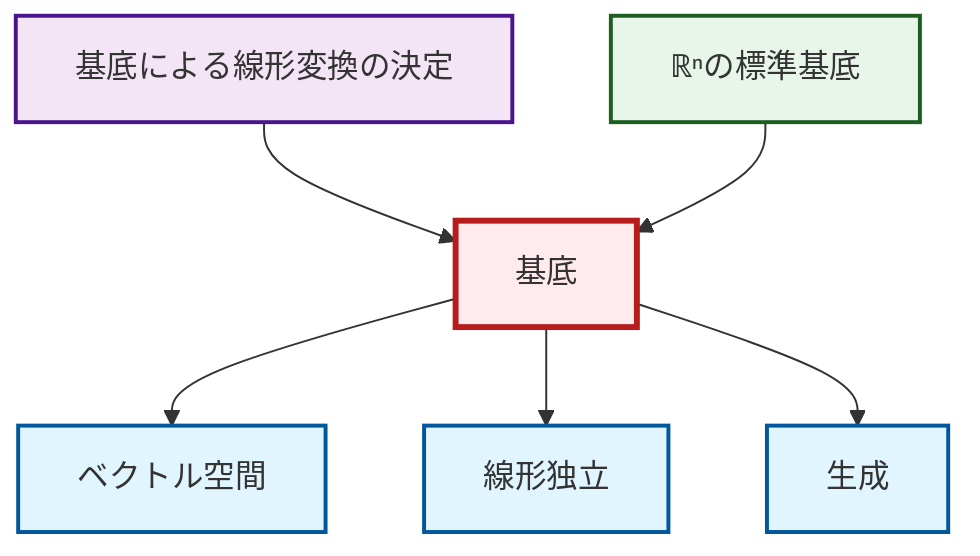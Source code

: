 graph TD
    classDef definition fill:#e1f5fe,stroke:#01579b,stroke-width:2px
    classDef theorem fill:#f3e5f5,stroke:#4a148c,stroke-width:2px
    classDef axiom fill:#fff3e0,stroke:#e65100,stroke-width:2px
    classDef example fill:#e8f5e9,stroke:#1b5e20,stroke-width:2px
    classDef current fill:#ffebee,stroke:#b71c1c,stroke-width:3px
    def-basis["基底"]:::definition
    def-vector-space["ベクトル空間"]:::definition
    thm-linear-transformation-basis["基底による線形変換の決定"]:::theorem
    def-linear-independence["線形独立"]:::definition
    def-span["生成"]:::definition
    ex-standard-basis-rn["ℝⁿの標準基底"]:::example
    def-basis --> def-vector-space
    def-basis --> def-linear-independence
    def-basis --> def-span
    thm-linear-transformation-basis --> def-basis
    ex-standard-basis-rn --> def-basis
    class def-basis current